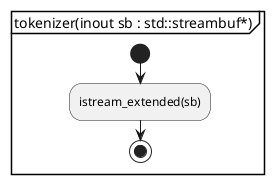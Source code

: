 @startuml tokenizer
partition "tokenizer(inout sb : std::streambuf*)" {
start
	:istream_extended(sb);
stop
}
@enduml

@startuml no_token
partition "no_token()" {
start
	:before_no_token_pos = tell();
	if (take_token().has_value()) then (y)
		:seek(before_no_token_pos);
		:return false;
		stop
	else
		:seek(before_no_token_pos);
		:return true;
		stop
	endif
' stop
}
@enduml

@startuml attempt_token
partition "attempt_token(in attempt_token : string_view)" {
start
	:before_take_token_pos = tell();
	if (attempt_token == take_token()) then (y)
		:return true;
		stop
	else
		:seek(before_take_token_pos);
		:return false;
		stop
	endif
'stop
}
@enduml

@startuml promise_token
partition "promise_token(in promise_token_list : initializer_list<string_view>)" {
start
	while (attempt_token in promise_token_list) is (y)
		if (attempt_token(attempt_token)) then (y)
			stop
		endif
	endwhile

	:throw tokenize_error(promise_token_failed);
stop
}
@enduml

@startuml take_token
partition "take_token()" {
start
	' HACK: 同じ位置で take_token を呼び出した時に再解析するのではなく、
	'  メモ化しておくことで多少最適化になるかも？
	'  本当に速くなるかどうかは知らない。要検証
	:ignore_if_present(any_whitespace_characters | comment);
	if (eof()) then (y)
		:return nullopt;
		stop
	endif

	' delimiter token
	if (attempt("<<")) then (y)
		:return pdftoken(delimiter_token, "<<");
		stop
	endif
	if (attempt(">>")) then (y)
		:return pdftoken(delimiter_token, ">>");
		stop
	endif

	' % はあり得ない
	if (is_delimiter(peek().value())) then (y)
		:++*this;
		:return pdftoken(delimiter_token, 先読みした文字);
	endif

	' regular token
	:regular_characters : std::string;
	while (peek().has_value() && is_regular(peek().value())) then (y)
		:++*this;
		:regular_characters.push_back(先読みした文字);
	endwhile
	' 少なくとも1文字は読み取れているはず
	:return pdftoken(regular_token, regular_characters);
stop
}
@enduml
